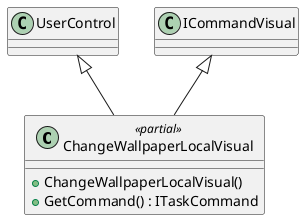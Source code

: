 @startuml
class ChangeWallpaperLocalVisual <<partial>> {
    + ChangeWallpaperLocalVisual()
    + GetCommand() : ITaskCommand
}
UserControl <|-- ChangeWallpaperLocalVisual
ICommandVisual <|-- ChangeWallpaperLocalVisual
@enduml
